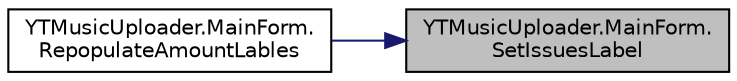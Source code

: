 digraph "YTMusicUploader.MainForm.SetIssuesLabel"
{
 // LATEX_PDF_SIZE
  edge [fontname="Helvetica",fontsize="10",labelfontname="Helvetica",labelfontsize="10"];
  node [fontname="Helvetica",fontsize="10",shape=record];
  rankdir="RL";
  Node1 [label="YTMusicUploader.MainForm.\lSetIssuesLabel",height=0.2,width=0.4,color="black", fillcolor="grey75", style="filled", fontcolor="black",tooltip=" "];
  Node1 -> Node2 [dir="back",color="midnightblue",fontsize="10",style="solid"];
  Node2 [label="YTMusicUploader.MainForm.\lRepopulateAmountLables",height=0.2,width=0.4,color="black", fillcolor="white", style="filled",URL="$d0/d66/class_y_t_music_uploader_1_1_main_form.html#adf4d8b09c79a8054031a234f8c4e8d92",tooltip=" "];
}
